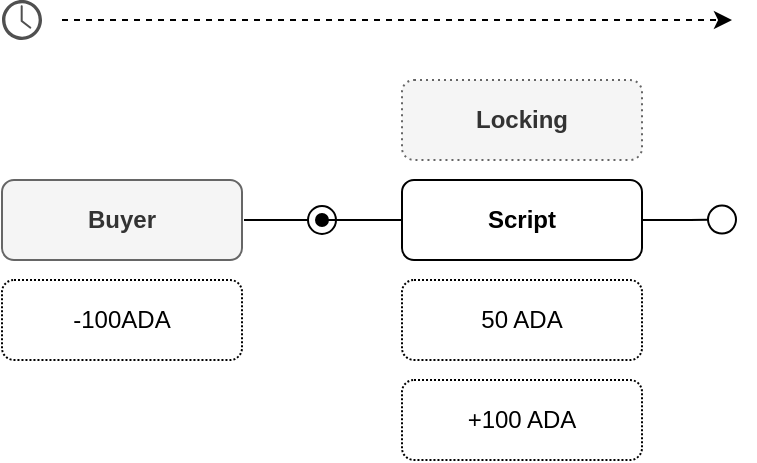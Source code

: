 <mxfile version="22.1.2" type="device">
  <diagram name="Page-1" id="sA-rXXzy8Fwfn1bQ2yVj">
    <mxGraphModel dx="819" dy="456" grid="1" gridSize="10" guides="1" tooltips="1" connect="1" arrows="1" fold="1" page="1" pageScale="1" pageWidth="850" pageHeight="1100" math="0" shadow="0">
      <root>
        <mxCell id="0" />
        <mxCell id="1" parent="0" />
        <mxCell id="yGgwCowXRZ4tts79y7Ys-1" value="&lt;b&gt;Locking&lt;/b&gt;" style="rounded=1;whiteSpace=wrap;html=1;fillColor=#f5f5f5;strokeColor=#666666;fontColor=#333333;dashed=1;dashPattern=1 2;strokeWidth=1;" vertex="1" parent="1">
          <mxGeometry x="360" y="470" width="120" height="40" as="geometry" />
        </mxCell>
        <mxCell id="yGgwCowXRZ4tts79y7Ys-15" style="edgeStyle=orthogonalEdgeStyle;rounded=0;orthogonalLoop=1;jettySize=auto;html=1;exitX=1;exitY=0.5;exitDx=0;exitDy=0;endArrow=circle;endFill=0;" edge="1" parent="1">
          <mxGeometry relative="1" as="geometry">
            <mxPoint x="328" y="540" as="targetPoint" />
            <mxPoint x="281" y="540" as="sourcePoint" />
          </mxGeometry>
        </mxCell>
        <mxCell id="yGgwCowXRZ4tts79y7Ys-3" value="&lt;b&gt;Buyer&lt;br&gt;&lt;/b&gt;" style="rounded=1;whiteSpace=wrap;html=1;fillColor=#f5f5f5;strokeColor=#666666;fontColor=#333333;" vertex="1" parent="1">
          <mxGeometry x="160" y="520" width="120" height="40" as="geometry" />
        </mxCell>
        <mxCell id="yGgwCowXRZ4tts79y7Ys-4" style="edgeStyle=orthogonalEdgeStyle;rounded=0;orthogonalLoop=1;jettySize=auto;html=1;exitX=1;exitY=0.5;exitDx=0;exitDy=0;entryX=0;entryY=0.5;entryDx=0;entryDy=0;endArrow=classicThin;endFill=1;" edge="1" parent="1" source="yGgwCowXRZ4tts79y7Ys-7">
          <mxGeometry relative="1" as="geometry">
            <mxPoint x="400" y="540" as="targetPoint" />
            <Array as="points">
              <mxPoint x="380" y="540" />
              <mxPoint x="380" y="540" />
            </Array>
          </mxGeometry>
        </mxCell>
        <mxCell id="yGgwCowXRZ4tts79y7Ys-6" style="edgeStyle=orthogonalEdgeStyle;rounded=0;orthogonalLoop=1;jettySize=auto;html=1;exitX=1;exitY=0.5;exitDx=0;exitDy=0;endArrow=circle;endFill=0;" edge="1" parent="1" source="yGgwCowXRZ4tts79y7Ys-7">
          <mxGeometry relative="1" as="geometry">
            <mxPoint x="528" y="539.71" as="targetPoint" />
            <mxPoint x="448" y="539.71" as="sourcePoint" />
          </mxGeometry>
        </mxCell>
        <mxCell id="yGgwCowXRZ4tts79y7Ys-16" style="edgeStyle=orthogonalEdgeStyle;rounded=0;orthogonalLoop=1;jettySize=auto;html=1;exitX=0;exitY=0.5;exitDx=0;exitDy=0;endArrow=oval;endFill=1;" edge="1" parent="1">
          <mxGeometry relative="1" as="geometry">
            <mxPoint x="320" y="540" as="targetPoint" />
            <mxPoint x="370" y="540" as="sourcePoint" />
          </mxGeometry>
        </mxCell>
        <mxCell id="yGgwCowXRZ4tts79y7Ys-7" value="&lt;b&gt;Script&lt;/b&gt;" style="rounded=1;whiteSpace=wrap;html=1;" vertex="1" parent="1">
          <mxGeometry x="360" y="520" width="120" height="40" as="geometry" />
        </mxCell>
        <mxCell id="yGgwCowXRZ4tts79y7Ys-8" style="edgeStyle=orthogonalEdgeStyle;rounded=0;orthogonalLoop=1;jettySize=auto;html=1;exitX=0.5;exitY=1;exitDx=0;exitDy=0;" edge="1" parent="1" source="yGgwCowXRZ4tts79y7Ys-1" target="yGgwCowXRZ4tts79y7Ys-1">
          <mxGeometry relative="1" as="geometry" />
        </mxCell>
        <mxCell id="yGgwCowXRZ4tts79y7Ys-9" value="" style="endArrow=classic;html=1;rounded=0;dashed=1;" edge="1" parent="1">
          <mxGeometry width="50" height="50" relative="1" as="geometry">
            <mxPoint x="190" y="440" as="sourcePoint" />
            <mxPoint x="525" y="440" as="targetPoint" />
          </mxGeometry>
        </mxCell>
        <mxCell id="yGgwCowXRZ4tts79y7Ys-10" value="" style="sketch=0;pointerEvents=1;shadow=0;dashed=0;html=1;strokeColor=none;fillColor=#505050;labelPosition=center;verticalLabelPosition=bottom;verticalAlign=top;outlineConnect=0;align=center;shape=mxgraph.office.concepts.clock;" vertex="1" parent="1">
          <mxGeometry x="160" y="430" width="20" height="20" as="geometry" />
        </mxCell>
        <mxCell id="yGgwCowXRZ4tts79y7Ys-11" value="-100ADA" style="rounded=1;whiteSpace=wrap;html=1;dashed=1;dashPattern=1 1;strokeWidth=1;" vertex="1" parent="1">
          <mxGeometry x="160" y="570" width="120" height="40" as="geometry" />
        </mxCell>
        <mxCell id="yGgwCowXRZ4tts79y7Ys-12" value="+100 ADA" style="rounded=1;whiteSpace=wrap;html=1;dashed=1;dashPattern=1 1;strokeWidth=1;" vertex="1" parent="1">
          <mxGeometry x="360" y="620" width="120" height="40" as="geometry" />
        </mxCell>
        <mxCell id="yGgwCowXRZ4tts79y7Ys-13" value="50 ADA" style="rounded=1;whiteSpace=wrap;html=1;dashed=1;dashPattern=1 1;strokeWidth=1;" vertex="1" parent="1">
          <mxGeometry x="360" y="570" width="120" height="40" as="geometry" />
        </mxCell>
      </root>
    </mxGraphModel>
  </diagram>
</mxfile>
